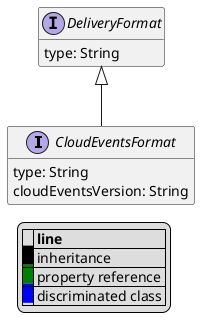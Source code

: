 @startuml

hide empty fields
hide empty methods
legend
|= |= line |
|<back:black>   </back>| inheritance |
|<back:green>   </back>| property reference |
|<back:blue>   </back>| discriminated class |
endlegend
interface CloudEventsFormat [[CloudEventsFormat.svg]] extends DeliveryFormat {
    type: String
    cloudEventsVersion: String
}
interface DeliveryFormat [[DeliveryFormat.svg]]  {
    type: String
}





@enduml
